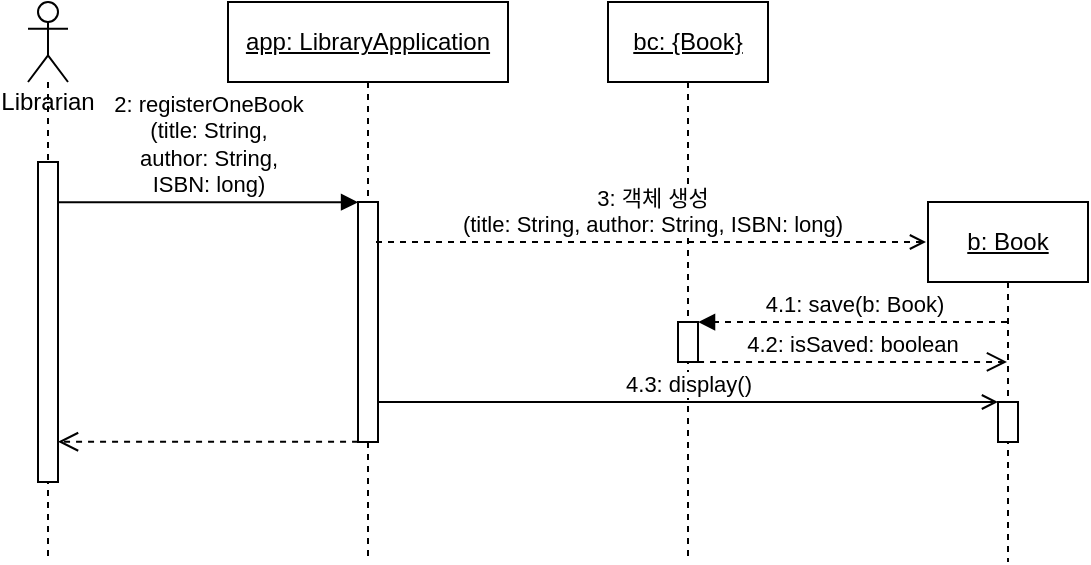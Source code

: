 <mxfile version="22.1.5" type="google">
  <diagram id="SbDjxOFhfJFgFubJpmIF" name="Page-1">
    <mxGraphModel grid="1" page="1" gridSize="10" guides="1" tooltips="1" connect="1" arrows="1" fold="1" pageScale="1" pageWidth="850" pageHeight="1100" math="0" shadow="0">
      <root>
        <mxCell id="0" />
        <mxCell id="1" parent="0" />
        <mxCell id="39" value="5. isRegistered: boolean" style="html=1;verticalAlign=bottom;endArrow=open;dashed=1;endSize=8;exitX=0.003;exitY=0.999;fontColor=#FFFFFF;exitDx=0;exitDy=0;exitPerimeter=0;" edge="1" parent="1" source="37" target="5">
          <mxGeometry relative="1" as="geometry">
            <mxPoint x="130" y="236" as="targetPoint" />
          </mxGeometry>
        </mxCell>
        <mxCell id="58" value="&lt;u&gt;app: LibraryApplication&lt;/u&gt;" style="shape=umlLifeline;perimeter=lifelinePerimeter;whiteSpace=wrap;html=1;container=1;collapsible=0;recursiveResize=0;outlineConnect=0;" vertex="1" parent="1">
          <mxGeometry x="130" y="40" width="140" height="280" as="geometry" />
        </mxCell>
        <mxCell id="37" value="" style="html=1;points=[];perimeter=orthogonalPerimeter;fontColor=#FFFFFF;" vertex="1" parent="58">
          <mxGeometry x="65" y="100" width="10" height="120" as="geometry" />
        </mxCell>
        <mxCell id="60" value="&lt;u&gt;bc: {Book}&lt;/u&gt;" style="shape=umlLifeline;perimeter=lifelinePerimeter;whiteSpace=wrap;html=1;container=1;collapsible=0;recursiveResize=0;outlineConnect=0;" vertex="1" parent="1">
          <mxGeometry x="320" y="40" width="80" height="280" as="geometry" />
        </mxCell>
        <mxCell id="66" value="" style="html=1;points=[];perimeter=orthogonalPerimeter;" vertex="1" parent="60">
          <mxGeometry x="35" y="160" width="10" height="20" as="geometry" />
        </mxCell>
        <mxCell id="62" value="&lt;div&gt;2: registerOneBook&lt;br&gt;(title: String,&lt;/div&gt;&lt;div&gt;author: String,&lt;/div&gt;&lt;div&gt;ISBN: long)&lt;/div&gt;" style="html=1;verticalAlign=bottom;endArrow=block;entryX=0.003;entryY=0.001;entryDx=0;entryDy=0;entryPerimeter=0;" edge="1" parent="1" source="5" target="37">
          <mxGeometry width="80" relative="1" as="geometry">
            <mxPoint x="310" y="210" as="sourcePoint" />
            <mxPoint x="390" y="210" as="targetPoint" />
          </mxGeometry>
        </mxCell>
        <mxCell id="65" value="&lt;div&gt;3: 객체 생성&lt;br&gt;(title: String, author: String, ISBN: long)&lt;/div&gt;" style="html=1;verticalAlign=bottom;endArrow=open;endFill=0;dashed=1;" edge="1" parent="1">
          <mxGeometry width="80" relative="1" as="geometry">
            <mxPoint x="204" y="160" as="sourcePoint" />
            <mxPoint x="479" y="160" as="targetPoint" />
          </mxGeometry>
        </mxCell>
        <mxCell id="67" value="4.1: save(b: Book)" style="html=1;verticalAlign=bottom;endArrow=block;entryX=1.002;entryY=0.002;dashed=1;entryDx=0;entryDy=0;entryPerimeter=0;" edge="1" parent="1" source="KaAlC3mR0z-jHFS7rxjV-70" target="66">
          <mxGeometry relative="1" as="geometry">
            <mxPoint x="519.5" y="200.04" as="sourcePoint" />
          </mxGeometry>
        </mxCell>
        <mxCell id="68" value="4.2: isSaved: boolean" style="html=1;verticalAlign=bottom;endArrow=open;dashed=1;endSize=8;exitX=1.002;exitY=0.998;exitDx=0;exitDy=0;exitPerimeter=0;" edge="1" parent="1" source="66" target="KaAlC3mR0z-jHFS7rxjV-70">
          <mxGeometry relative="1" as="geometry">
            <mxPoint x="519.5" y="219.96" as="targetPoint" />
            <mxPoint x="365" y="280" as="sourcePoint" />
          </mxGeometry>
        </mxCell>
        <mxCell id="70" value="4.3: display()" style="html=1;verticalAlign=bottom;startArrow=none;endArrow=open;startSize=8;startFill=0;endFill=0;" edge="1" parent="1" source="37" target="69">
          <mxGeometry relative="1" as="geometry">
            <mxPoint x="220" y="300" as="sourcePoint" />
          </mxGeometry>
        </mxCell>
        <mxCell id="KaAlC3mR0z-jHFS7rxjV-70" value="&lt;u&gt;b: Book&lt;/u&gt;" style="shape=umlLifeline;perimeter=lifelinePerimeter;whiteSpace=wrap;html=1;container=1;dropTarget=0;collapsible=0;recursiveResize=0;outlineConnect=0;portConstraint=eastwest;newEdgeStyle={&quot;curved&quot;:0,&quot;rounded&quot;:0};" vertex="1" parent="1">
          <mxGeometry x="480" y="140" width="80" height="180" as="geometry" />
        </mxCell>
        <mxCell id="69" value="" style="html=1;points=[];perimeter=orthogonalPerimeter;" vertex="1" parent="1">
          <mxGeometry x="515" y="240" width="10" height="20" as="geometry" />
        </mxCell>
        <mxCell id="1UePs9Aml6kZeDlG8CaX-73" value="Librarian&lt;br&gt;" style="shape=umlLifeline;participant=umlActor;perimeter=lifelinePerimeter;whiteSpace=wrap;html=1;container=1;collapsible=0;recursiveResize=0;verticalAlign=top;spacingTop=36;outlineConnect=0;" vertex="1" parent="1">
          <mxGeometry x="30" y="40" width="20" height="280" as="geometry" />
        </mxCell>
        <mxCell id="5" value="" style="html=1;points=[];perimeter=orthogonalPerimeter;fontColor=#FFFFFF;" vertex="1" parent="1UePs9Aml6kZeDlG8CaX-73">
          <mxGeometry x="5" y="80" width="10" height="160" as="geometry" />
        </mxCell>
      </root>
    </mxGraphModel>
  </diagram>
</mxfile>
